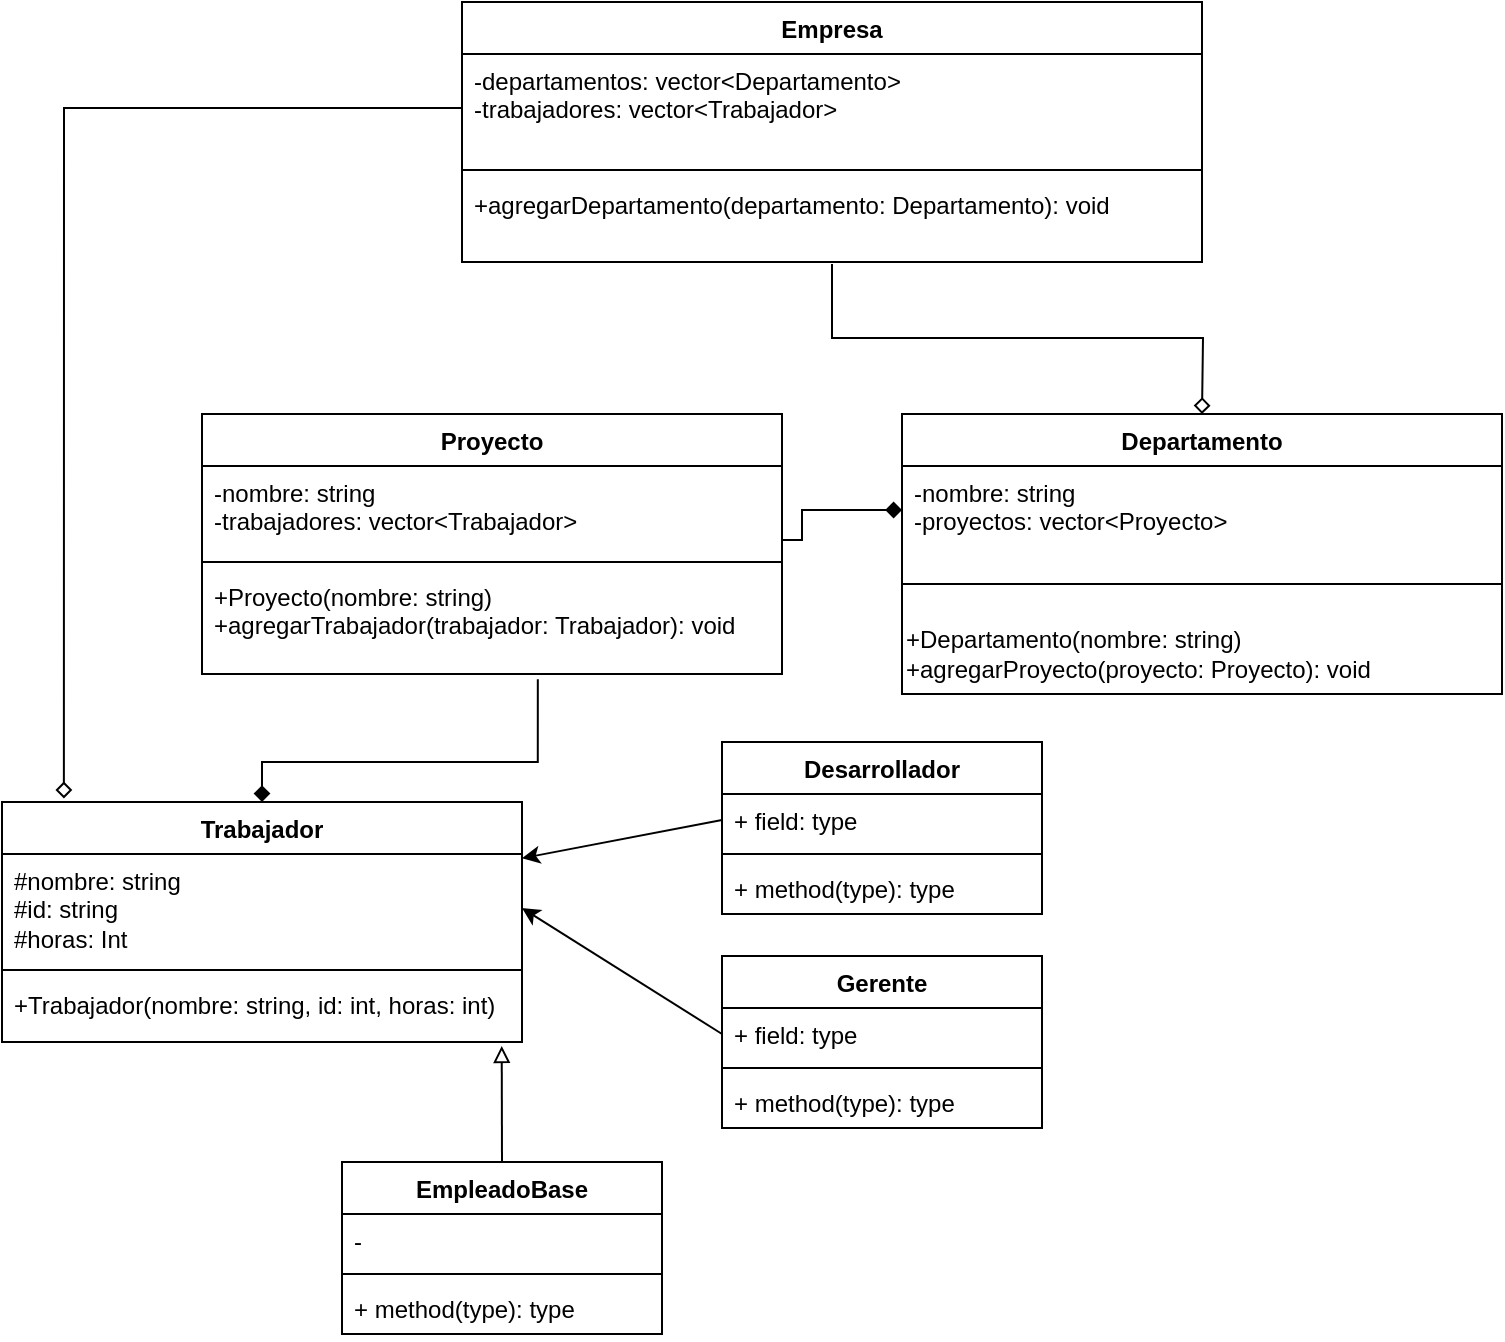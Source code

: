 <mxfile version="22.1.3" type="github">
  <diagram name="Página-1" id="XvALa5Gz_n9wog4R_w9N">
    <mxGraphModel dx="1122" dy="761" grid="1" gridSize="10" guides="1" tooltips="1" connect="1" arrows="1" fold="1" page="1" pageScale="1" pageWidth="850" pageHeight="1100" math="0" shadow="0">
      <root>
        <mxCell id="0" />
        <mxCell id="1" parent="0" />
        <mxCell id="KPzzWik7wnVX-bGjjUEz-5" value="Empresa" style="swimlane;fontStyle=1;align=center;verticalAlign=top;childLayout=stackLayout;horizontal=1;startSize=26;horizontalStack=0;resizeParent=1;resizeParentMax=0;resizeLast=0;collapsible=1;marginBottom=0;whiteSpace=wrap;html=1;" parent="1" vertex="1">
          <mxGeometry x="270" y="30" width="370" height="130" as="geometry" />
        </mxCell>
        <mxCell id="KPzzWik7wnVX-bGjjUEz-6" value="-departamentos: vector&amp;lt;Departamento&amp;gt;&lt;br&gt;    -trabajadores: vector&amp;lt;Trabajador&amp;gt;" style="text;strokeColor=none;fillColor=none;align=left;verticalAlign=top;spacingLeft=4;spacingRight=4;overflow=hidden;rotatable=0;points=[[0,0.5],[1,0.5]];portConstraint=eastwest;whiteSpace=wrap;html=1;" parent="KPzzWik7wnVX-bGjjUEz-5" vertex="1">
          <mxGeometry y="26" width="370" height="54" as="geometry" />
        </mxCell>
        <mxCell id="KPzzWik7wnVX-bGjjUEz-7" value="" style="line;strokeWidth=1;fillColor=none;align=left;verticalAlign=middle;spacingTop=-1;spacingLeft=3;spacingRight=3;rotatable=0;labelPosition=right;points=[];portConstraint=eastwest;strokeColor=inherit;" parent="KPzzWik7wnVX-bGjjUEz-5" vertex="1">
          <mxGeometry y="80" width="370" height="8" as="geometry" />
        </mxCell>
        <mxCell id="KPzzWik7wnVX-bGjjUEz-8" value="+agregarDepartamento(departamento: Departamento): void" style="text;strokeColor=none;fillColor=none;align=left;verticalAlign=top;spacingLeft=4;spacingRight=4;overflow=hidden;rotatable=0;points=[[0,0.5],[1,0.5]];portConstraint=eastwest;whiteSpace=wrap;html=1;" parent="KPzzWik7wnVX-bGjjUEz-5" vertex="1">
          <mxGeometry y="88" width="370" height="42" as="geometry" />
        </mxCell>
        <mxCell id="KPzzWik7wnVX-bGjjUEz-9" value="Departamento" style="swimlane;fontStyle=1;align=center;verticalAlign=top;childLayout=stackLayout;horizontal=1;startSize=26;horizontalStack=0;resizeParent=1;resizeParentMax=0;resizeLast=0;collapsible=1;marginBottom=0;whiteSpace=wrap;html=1;" parent="1" vertex="1">
          <mxGeometry x="490" y="236" width="300" height="140" as="geometry" />
        </mxCell>
        <mxCell id="KPzzWik7wnVX-bGjjUEz-10" value="-nombre: string&lt;br&gt;    -proyectos: vector&amp;lt;Proyecto&amp;gt;&lt;br&gt;" style="text;strokeColor=none;fillColor=none;align=left;verticalAlign=top;spacingLeft=4;spacingRight=4;overflow=hidden;rotatable=0;points=[[0,0.5],[1,0.5]];portConstraint=eastwest;whiteSpace=wrap;html=1;" parent="KPzzWik7wnVX-bGjjUEz-9" vertex="1">
          <mxGeometry y="26" width="300" height="44" as="geometry" />
        </mxCell>
        <mxCell id="KPzzWik7wnVX-bGjjUEz-11" value="" style="line;strokeWidth=1;fillColor=none;align=left;verticalAlign=middle;spacingTop=-1;spacingLeft=3;spacingRight=3;rotatable=0;labelPosition=right;points=[];portConstraint=eastwest;strokeColor=inherit;" parent="KPzzWik7wnVX-bGjjUEz-9" vertex="1">
          <mxGeometry y="70" width="300" height="30" as="geometry" />
        </mxCell>
        <mxCell id="rA2MAlb1nhseHWj6w3qU-9" style="edgeStyle=none;rounded=0;orthogonalLoop=1;jettySize=auto;html=1;entryX=0;entryY=0.55;entryDx=0;entryDy=0;entryPerimeter=0;" edge="1" parent="KPzzWik7wnVX-bGjjUEz-9" source="rA2MAlb1nhseHWj6w3qU-7" target="rA2MAlb1nhseHWj6w3qU-7">
          <mxGeometry relative="1" as="geometry" />
        </mxCell>
        <mxCell id="rA2MAlb1nhseHWj6w3qU-7" value="&lt;div style=&quot;&quot;&gt;+Departamento(nombre: string)&lt;/div&gt;+agregarProyecto(proyecto: Proyecto): void" style="text;html=1;align=left;verticalAlign=middle;resizable=0;points=[];autosize=1;strokeColor=none;fillColor=none;" vertex="1" parent="KPzzWik7wnVX-bGjjUEz-9">
          <mxGeometry y="100" width="300" height="40" as="geometry" />
        </mxCell>
        <mxCell id="KPzzWik7wnVX-bGjjUEz-13" value="Proyecto" style="swimlane;fontStyle=1;align=center;verticalAlign=top;childLayout=stackLayout;horizontal=1;startSize=26;horizontalStack=0;resizeParent=1;resizeParentMax=0;resizeLast=0;collapsible=1;marginBottom=0;whiteSpace=wrap;html=1;" parent="1" vertex="1">
          <mxGeometry x="140" y="236" width="290" height="130" as="geometry" />
        </mxCell>
        <mxCell id="KPzzWik7wnVX-bGjjUEz-14" value="-nombre: string&lt;br&gt;    -trabajadores: vector&amp;lt;Trabajador&amp;gt;&lt;br&gt;" style="text;strokeColor=none;fillColor=none;align=left;verticalAlign=top;spacingLeft=4;spacingRight=4;overflow=hidden;rotatable=0;points=[[0,0.5],[1,0.5]];portConstraint=eastwest;whiteSpace=wrap;html=1;" parent="KPzzWik7wnVX-bGjjUEz-13" vertex="1">
          <mxGeometry y="26" width="290" height="44" as="geometry" />
        </mxCell>
        <mxCell id="KPzzWik7wnVX-bGjjUEz-15" value="" style="line;strokeWidth=1;fillColor=none;align=left;verticalAlign=middle;spacingTop=-1;spacingLeft=3;spacingRight=3;rotatable=0;labelPosition=right;points=[];portConstraint=eastwest;strokeColor=inherit;" parent="KPzzWik7wnVX-bGjjUEz-13" vertex="1">
          <mxGeometry y="70" width="290" height="8" as="geometry" />
        </mxCell>
        <mxCell id="KPzzWik7wnVX-bGjjUEz-16" value="+Proyecto(nombre: string)&lt;br/&gt;    +agregarTrabajador(trabajador: Trabajador): void" style="text;strokeColor=none;fillColor=none;align=left;verticalAlign=top;spacingLeft=4;spacingRight=4;overflow=hidden;rotatable=0;points=[[0,0.5],[1,0.5]];portConstraint=eastwest;whiteSpace=wrap;html=1;" parent="KPzzWik7wnVX-bGjjUEz-13" vertex="1">
          <mxGeometry y="78" width="290" height="52" as="geometry" />
        </mxCell>
        <mxCell id="KPzzWik7wnVX-bGjjUEz-37" style="edgeStyle=orthogonalEdgeStyle;rounded=0;orthogonalLoop=1;jettySize=auto;html=1;exitX=0.5;exitY=0;exitDx=0;exitDy=0;endArrow=none;endFill=0;entryX=0.579;entryY=1.05;entryDx=0;entryDy=0;entryPerimeter=0;startArrow=diamond;startFill=1;" parent="1" source="KPzzWik7wnVX-bGjjUEz-19" target="KPzzWik7wnVX-bGjjUEz-16" edge="1">
          <mxGeometry relative="1" as="geometry">
            <mxPoint x="230" y="370" as="targetPoint" />
            <Array as="points">
              <mxPoint x="170" y="410" />
              <mxPoint x="308" y="410" />
            </Array>
          </mxGeometry>
        </mxCell>
        <mxCell id="KPzzWik7wnVX-bGjjUEz-19" value="Trabajador" style="swimlane;fontStyle=1;align=center;verticalAlign=top;childLayout=stackLayout;horizontal=1;startSize=26;horizontalStack=0;resizeParent=1;resizeParentMax=0;resizeLast=0;collapsible=1;marginBottom=0;whiteSpace=wrap;html=1;" parent="1" vertex="1">
          <mxGeometry x="40" y="430" width="260" height="120" as="geometry" />
        </mxCell>
        <mxCell id="KPzzWik7wnVX-bGjjUEz-20" value="#nombre: string&amp;nbsp;&lt;br&gt;#id: string&lt;br&gt;#horas: Int" style="text;strokeColor=none;fillColor=none;align=left;verticalAlign=top;spacingLeft=4;spacingRight=4;overflow=hidden;rotatable=0;points=[[0,0.5],[1,0.5]];portConstraint=eastwest;whiteSpace=wrap;html=1;" parent="KPzzWik7wnVX-bGjjUEz-19" vertex="1">
          <mxGeometry y="26" width="260" height="54" as="geometry" />
        </mxCell>
        <mxCell id="KPzzWik7wnVX-bGjjUEz-21" value="" style="line;strokeWidth=1;fillColor=none;align=left;verticalAlign=middle;spacingTop=-1;spacingLeft=3;spacingRight=3;rotatable=0;labelPosition=right;points=[];portConstraint=eastwest;strokeColor=inherit;" parent="KPzzWik7wnVX-bGjjUEz-19" vertex="1">
          <mxGeometry y="80" width="260" height="8" as="geometry" />
        </mxCell>
        <mxCell id="KPzzWik7wnVX-bGjjUEz-22" value="+Trabajador(nombre: string, id: int, horas: int)" style="text;strokeColor=none;fillColor=none;align=left;verticalAlign=top;spacingLeft=4;spacingRight=4;overflow=hidden;rotatable=0;points=[[0,0.5],[1,0.5]];portConstraint=eastwest;whiteSpace=wrap;html=1;" parent="KPzzWik7wnVX-bGjjUEz-19" vertex="1">
          <mxGeometry y="88" width="260" height="32" as="geometry" />
        </mxCell>
        <mxCell id="KPzzWik7wnVX-bGjjUEz-38" style="edgeStyle=orthogonalEdgeStyle;rounded=0;orthogonalLoop=1;jettySize=auto;html=1;exitX=1;exitY=0.5;exitDx=0;exitDy=0;entryX=0;entryY=0.5;entryDx=0;entryDy=0;endArrow=diamond;endFill=1;" parent="1" source="KPzzWik7wnVX-bGjjUEz-14" target="KPzzWik7wnVX-bGjjUEz-10" edge="1">
          <mxGeometry relative="1" as="geometry">
            <Array as="points">
              <mxPoint x="440" y="299" />
              <mxPoint x="440" y="284" />
            </Array>
          </mxGeometry>
        </mxCell>
        <mxCell id="KPzzWik7wnVX-bGjjUEz-41" style="edgeStyle=orthogonalEdgeStyle;rounded=0;orthogonalLoop=1;jettySize=auto;html=1;entryX=0.5;entryY=1.024;entryDx=0;entryDy=0;endArrow=none;endFill=0;startArrow=diamond;startFill=0;entryPerimeter=0;" parent="1" target="KPzzWik7wnVX-bGjjUEz-8" edge="1">
          <mxGeometry relative="1" as="geometry">
            <mxPoint x="640" y="236" as="sourcePoint" />
          </mxGeometry>
        </mxCell>
        <mxCell id="rA2MAlb1nhseHWj6w3qU-5" style="edgeStyle=none;rounded=0;orthogonalLoop=1;jettySize=auto;html=1;exitX=0;exitY=0.5;exitDx=0;exitDy=0;entryX=0.119;entryY=-0.015;entryDx=0;entryDy=0;endArrow=diamond;endFill=0;entryPerimeter=0;" edge="1" parent="1" source="KPzzWik7wnVX-bGjjUEz-6" target="KPzzWik7wnVX-bGjjUEz-19">
          <mxGeometry relative="1" as="geometry">
            <mxPoint x="190" y="-10" as="sourcePoint" />
            <mxPoint x="-40" y="390" as="targetPoint" />
            <Array as="points">
              <mxPoint x="71" y="83" />
            </Array>
          </mxGeometry>
        </mxCell>
        <mxCell id="rA2MAlb1nhseHWj6w3qU-13" value="EmpleadoBase" style="swimlane;fontStyle=1;align=center;verticalAlign=top;childLayout=stackLayout;horizontal=1;startSize=26;horizontalStack=0;resizeParent=1;resizeParentMax=0;resizeLast=0;collapsible=1;marginBottom=0;whiteSpace=wrap;html=1;" vertex="1" parent="1">
          <mxGeometry x="210" y="610" width="160" height="86" as="geometry" />
        </mxCell>
        <mxCell id="rA2MAlb1nhseHWj6w3qU-14" value="-" style="text;strokeColor=none;fillColor=none;align=left;verticalAlign=top;spacingLeft=4;spacingRight=4;overflow=hidden;rotatable=0;points=[[0,0.5],[1,0.5]];portConstraint=eastwest;whiteSpace=wrap;html=1;" vertex="1" parent="rA2MAlb1nhseHWj6w3qU-13">
          <mxGeometry y="26" width="160" height="26" as="geometry" />
        </mxCell>
        <mxCell id="rA2MAlb1nhseHWj6w3qU-15" value="" style="line;strokeWidth=1;fillColor=none;align=left;verticalAlign=middle;spacingTop=-1;spacingLeft=3;spacingRight=3;rotatable=0;labelPosition=right;points=[];portConstraint=eastwest;strokeColor=inherit;" vertex="1" parent="rA2MAlb1nhseHWj6w3qU-13">
          <mxGeometry y="52" width="160" height="8" as="geometry" />
        </mxCell>
        <mxCell id="rA2MAlb1nhseHWj6w3qU-16" value="+ method(type): type" style="text;strokeColor=none;fillColor=none;align=left;verticalAlign=top;spacingLeft=4;spacingRight=4;overflow=hidden;rotatable=0;points=[[0,0.5],[1,0.5]];portConstraint=eastwest;whiteSpace=wrap;html=1;" vertex="1" parent="rA2MAlb1nhseHWj6w3qU-13">
          <mxGeometry y="60" width="160" height="26" as="geometry" />
        </mxCell>
        <mxCell id="rA2MAlb1nhseHWj6w3qU-17" value="Gerente" style="swimlane;fontStyle=1;align=center;verticalAlign=top;childLayout=stackLayout;horizontal=1;startSize=26;horizontalStack=0;resizeParent=1;resizeParentMax=0;resizeLast=0;collapsible=1;marginBottom=0;whiteSpace=wrap;html=1;" vertex="1" parent="1">
          <mxGeometry x="400" y="507" width="160" height="86" as="geometry" />
        </mxCell>
        <mxCell id="rA2MAlb1nhseHWj6w3qU-18" value="+ field: type" style="text;strokeColor=none;fillColor=none;align=left;verticalAlign=top;spacingLeft=4;spacingRight=4;overflow=hidden;rotatable=0;points=[[0,0.5],[1,0.5]];portConstraint=eastwest;whiteSpace=wrap;html=1;" vertex="1" parent="rA2MAlb1nhseHWj6w3qU-17">
          <mxGeometry y="26" width="160" height="26" as="geometry" />
        </mxCell>
        <mxCell id="rA2MAlb1nhseHWj6w3qU-19" value="" style="line;strokeWidth=1;fillColor=none;align=left;verticalAlign=middle;spacingTop=-1;spacingLeft=3;spacingRight=3;rotatable=0;labelPosition=right;points=[];portConstraint=eastwest;strokeColor=inherit;" vertex="1" parent="rA2MAlb1nhseHWj6w3qU-17">
          <mxGeometry y="52" width="160" height="8" as="geometry" />
        </mxCell>
        <mxCell id="rA2MAlb1nhseHWj6w3qU-20" value="+ method(type): type" style="text;strokeColor=none;fillColor=none;align=left;verticalAlign=top;spacingLeft=4;spacingRight=4;overflow=hidden;rotatable=0;points=[[0,0.5],[1,0.5]];portConstraint=eastwest;whiteSpace=wrap;html=1;" vertex="1" parent="rA2MAlb1nhseHWj6w3qU-17">
          <mxGeometry y="60" width="160" height="26" as="geometry" />
        </mxCell>
        <mxCell id="rA2MAlb1nhseHWj6w3qU-39" style="edgeStyle=none;rounded=0;orthogonalLoop=1;jettySize=auto;html=1;exitX=0;exitY=0.5;exitDx=0;exitDy=0;" edge="1" parent="1" source="rA2MAlb1nhseHWj6w3qU-22" target="KPzzWik7wnVX-bGjjUEz-20">
          <mxGeometry relative="1" as="geometry" />
        </mxCell>
        <mxCell id="rA2MAlb1nhseHWj6w3qU-21" value="Desarrollador" style="swimlane;fontStyle=1;align=center;verticalAlign=top;childLayout=stackLayout;horizontal=1;startSize=26;horizontalStack=0;resizeParent=1;resizeParentMax=0;resizeLast=0;collapsible=1;marginBottom=0;whiteSpace=wrap;html=1;" vertex="1" parent="1">
          <mxGeometry x="400" y="400" width="160" height="86" as="geometry" />
        </mxCell>
        <mxCell id="rA2MAlb1nhseHWj6w3qU-22" value="+ field: type" style="text;strokeColor=none;fillColor=none;align=left;verticalAlign=top;spacingLeft=4;spacingRight=4;overflow=hidden;rotatable=0;points=[[0,0.5],[1,0.5]];portConstraint=eastwest;whiteSpace=wrap;html=1;" vertex="1" parent="rA2MAlb1nhseHWj6w3qU-21">
          <mxGeometry y="26" width="160" height="26" as="geometry" />
        </mxCell>
        <mxCell id="rA2MAlb1nhseHWj6w3qU-23" value="" style="line;strokeWidth=1;fillColor=none;align=left;verticalAlign=middle;spacingTop=-1;spacingLeft=3;spacingRight=3;rotatable=0;labelPosition=right;points=[];portConstraint=eastwest;strokeColor=inherit;" vertex="1" parent="rA2MAlb1nhseHWj6w3qU-21">
          <mxGeometry y="52" width="160" height="8" as="geometry" />
        </mxCell>
        <mxCell id="rA2MAlb1nhseHWj6w3qU-24" value="+ method(type): type" style="text;strokeColor=none;fillColor=none;align=left;verticalAlign=top;spacingLeft=4;spacingRight=4;overflow=hidden;rotatable=0;points=[[0,0.5],[1,0.5]];portConstraint=eastwest;whiteSpace=wrap;html=1;" vertex="1" parent="rA2MAlb1nhseHWj6w3qU-21">
          <mxGeometry y="60" width="160" height="26" as="geometry" />
        </mxCell>
        <mxCell id="rA2MAlb1nhseHWj6w3qU-37" style="edgeStyle=none;rounded=0;orthogonalLoop=1;jettySize=auto;html=1;exitX=0.5;exitY=0;exitDx=0;exitDy=0;entryX=0.961;entryY=1.061;entryDx=0;entryDy=0;entryPerimeter=0;endArrow=block;endFill=0;" edge="1" parent="1" source="rA2MAlb1nhseHWj6w3qU-13" target="KPzzWik7wnVX-bGjjUEz-22">
          <mxGeometry relative="1" as="geometry" />
        </mxCell>
        <mxCell id="rA2MAlb1nhseHWj6w3qU-38" style="edgeStyle=none;rounded=0;orthogonalLoop=1;jettySize=auto;html=1;exitX=0;exitY=0.5;exitDx=0;exitDy=0;entryX=1;entryY=0.5;entryDx=0;entryDy=0;" edge="1" parent="1" source="rA2MAlb1nhseHWj6w3qU-18" target="KPzzWik7wnVX-bGjjUEz-20">
          <mxGeometry relative="1" as="geometry" />
        </mxCell>
      </root>
    </mxGraphModel>
  </diagram>
</mxfile>

